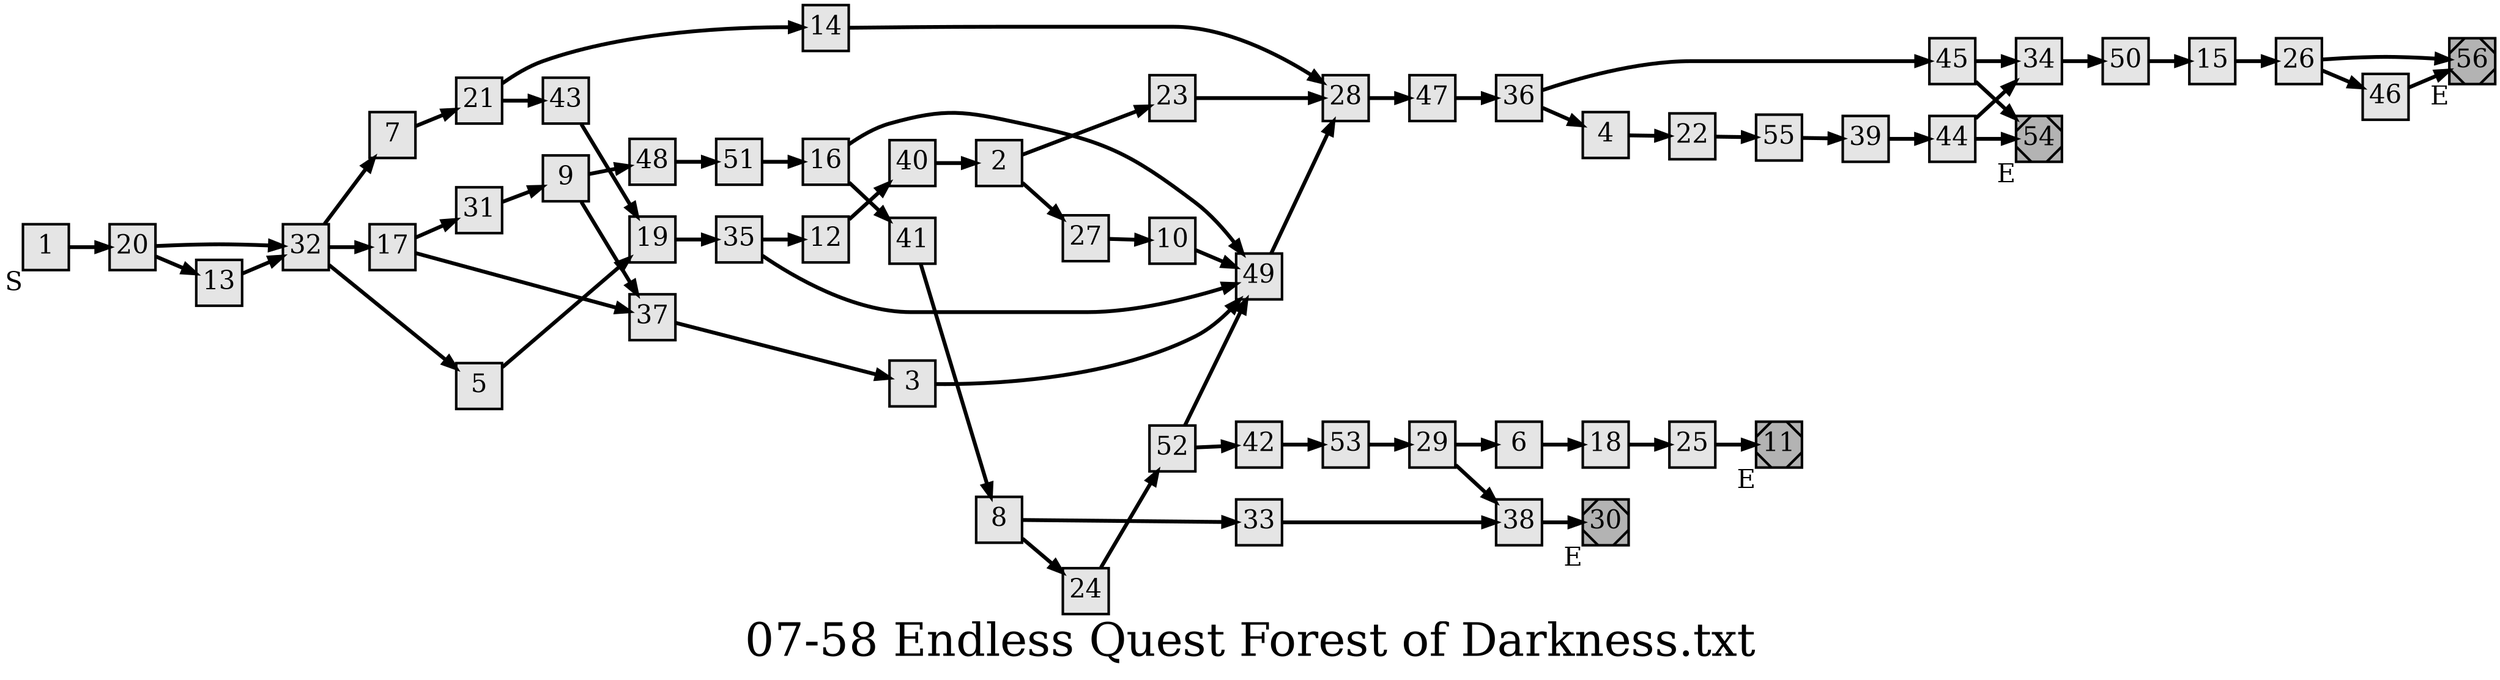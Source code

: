 digraph g{
  graph [ label="07-58 Endless Quest Forest of Darkness.txt" rankdir=LR, ordering=out, fontsize=36, nodesep="0.35", ranksep="0.45"];
  node  [shape=rect, penwidth=2, fontsize=20, style=filled, fillcolor=grey90, margin="0,0", labelfloat=true, regular=true, fixedsize=true];
  edge  [labelfloat=true, penwidth=3, fontsize=12];

  1	[ xlabel="S" ];
  1 -> 20;
  2 -> 23;
  2 -> 27;
  3 -> 49;
  4 -> 22;
  5 -> 19;
  6 -> 18;
  7 -> 21;
  8 -> 33;
  8 -> 24;
  9 -> 48;
  9 -> 37;
  10 -> 49;
  11	[ xlabel="E", shape=Msquare, fontsize=20, fillcolor=grey70 ];
  12 -> 40;
  13 -> 32;
  14 -> 28;
  15 -> 26;
  16 -> 49;
  16 -> 41;
  17 -> 31;
  17 -> 37;
  18 -> 25;
  19 -> 35;
  20 -> 32;
  20 -> 13;
  21 -> 14;
  21 -> 43;
  22 -> 55;
  23 -> 28;
  24 -> 52;
  25 -> 11;
  26 -> 56;
  26 -> 46;
  27 -> 10;
  28 -> 47;
  29 -> 6;
  29 -> 38;
  30	[ xlabel="E", shape=Msquare, fontsize=20, fillcolor=grey70 ];
  31 -> 9;
  32 -> 7;
  32 -> 17;
  32 -> 5;
  33 -> 38;
  34 -> 50;
  35 -> 12;
  35 -> 49;
  36 -> 45;
  36 -> 4;
  37 -> 3;
  38 -> 30;
  39 -> 44;
  40 -> 2;
  41 -> 8;
  42 -> 53;
  43 -> 19;
  44 -> 34;
  44 -> 54;
  45 -> 34;
  45 -> 54;
  46 -> 56;
  47 -> 36;
  48 -> 51;
  49 -> 28;
  50 -> 15;
  51 -> 16;
  52 -> 49;
  52 -> 42;
  53 -> 29;
  54	[ xlabel="E", shape=Msquare, fontsize=20, fillcolor=grey70 ];
  55 -> 39;
  56	[ xlabel="E", shape=Msquare, fontsize=20, fillcolor=grey70 ];
}

